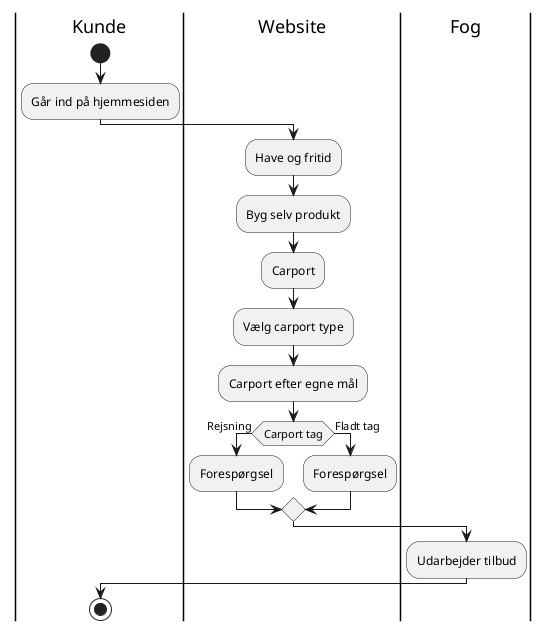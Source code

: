 @startuml
|Kunde|
start
:Går ind på hjemmesiden;
|Website|
:Have og fritid;
:Byg selv produkt;
:Carport;
:Vælg carport type;
:Carport efter egne mål;
if (Carport tag) then (Rejsning)
  :Forespørgsel;
else (Fladt tag)
  :Forespørgsel;
endif
|Fog|
:Udarbejder tilbud;
|Kunde|
stop
@enduml